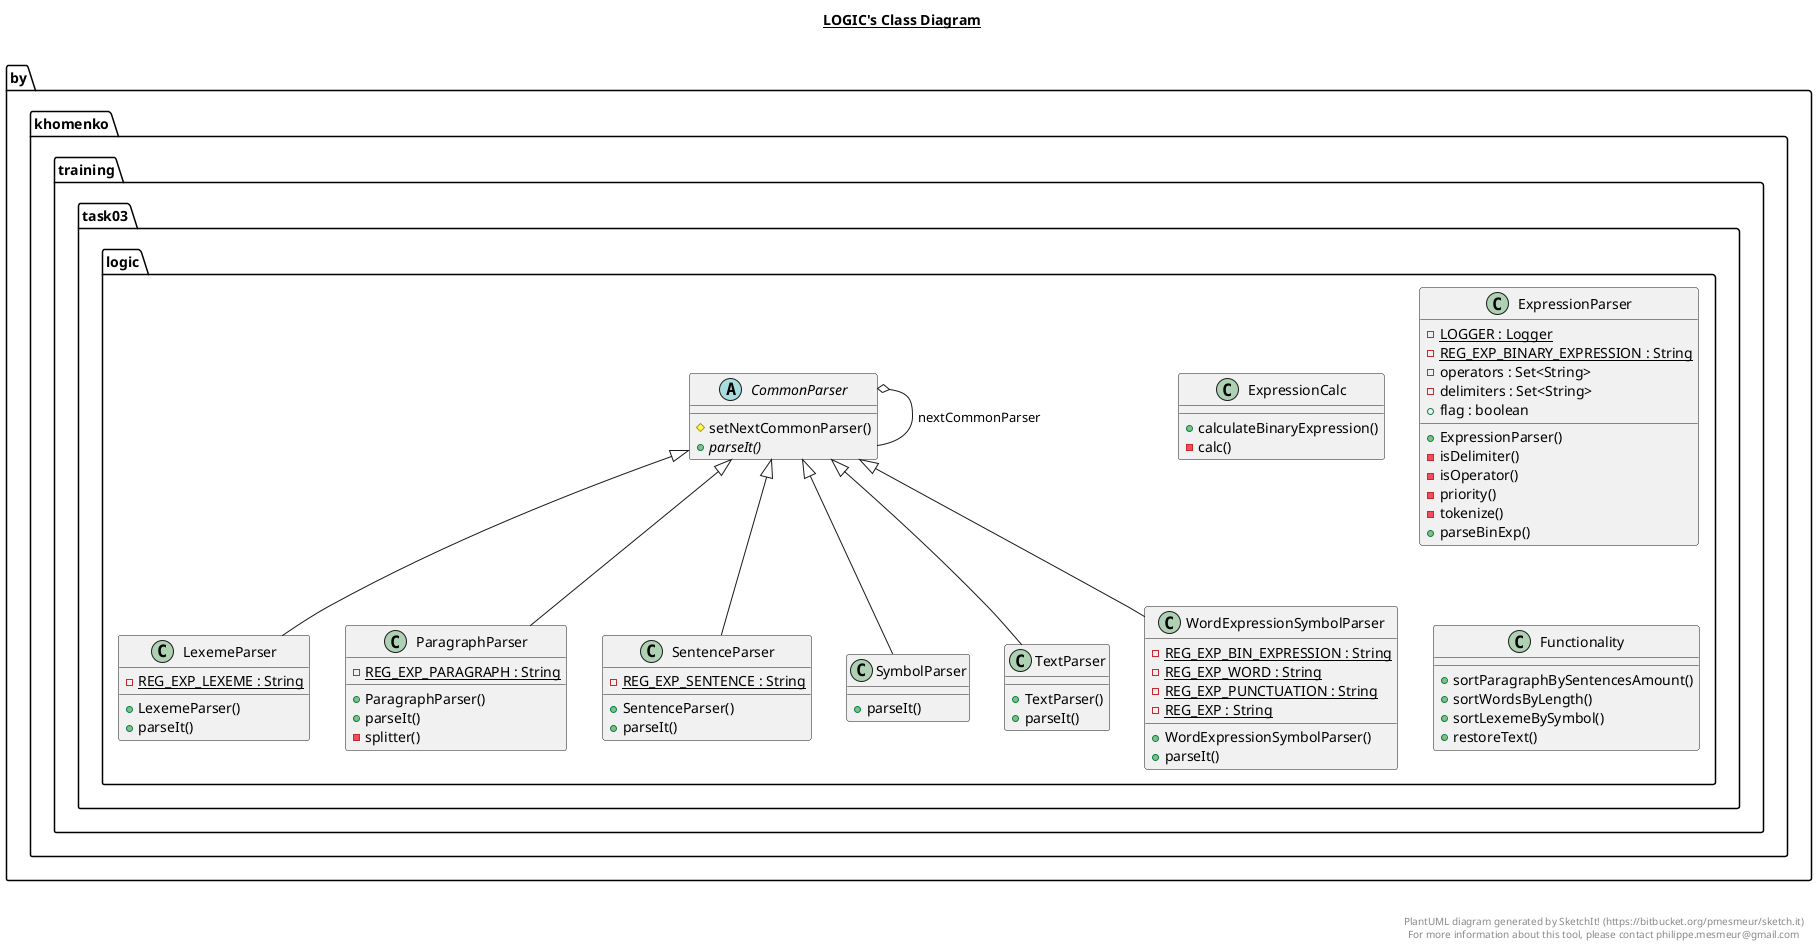 @startuml

title __LOGIC's Class Diagram__\n

  package by.khomenko.training.task03 {
    package by.khomenko.training.task03.logic {
      abstract class CommonParser {
          # setNextCommonParser()
          {abstract} + parseIt()
      }
    }
  }
  

  package by.khomenko.training.task03 {
    package by.khomenko.training.task03.logic {
      class ExpressionCalc {
          + calculateBinaryExpression()
          - calc()
      }
    }
  }
  

  package by.khomenko.training.task03 {
    package by.khomenko.training.task03.logic {
      class ExpressionParser {
          {static} - LOGGER : Logger
          {static} - REG_EXP_BINARY_EXPRESSION : String
          - operators : Set<String>
          - delimiters : Set<String>
          + flag : boolean
          + ExpressionParser()
          - isDelimiter()
          - isOperator()
          - priority()
          - tokenize()
          + parseBinExp()
      }
    }
  }
  

  package by.khomenko.training.task03 {
    package by.khomenko.training.task03.logic {
      class Functionality {
          + sortParagraphBySentencesAmount()
          + sortWordsByLength()
          + sortLexemeBySymbol()
          + restoreText()
      }
    }
  }
  

  package by.khomenko.training.task03 {
    package by.khomenko.training.task03.logic {
      class LexemeParser {
          {static} - REG_EXP_LEXEME : String
          + LexemeParser()
          + parseIt()
      }
    }
  }
  

  package by.khomenko.training.task03 {
    package by.khomenko.training.task03.logic {
      class ParagraphParser {
          {static} - REG_EXP_PARAGRAPH : String
          + ParagraphParser()
          + parseIt()
          - splitter()
      }
    }
  }
  

  package by.khomenko.training.task03 {
    package by.khomenko.training.task03.logic {
      class SentenceParser {
          {static} - REG_EXP_SENTENCE : String
          + SentenceParser()
          + parseIt()
      }
    }
  }
  

  package by.khomenko.training.task03 {
    package by.khomenko.training.task03.logic {
      class SymbolParser {
          + parseIt()
      }
    }
  }
  

  package by.khomenko.training.task03 {
    package by.khomenko.training.task03.logic {
      class TextParser {
          + TextParser()
          + parseIt()
      }
    }
  }
  

  package by.khomenko.training.task03 {
    package by.khomenko.training.task03.logic {
      class WordExpressionSymbolParser {
          {static} - REG_EXP_BIN_EXPRESSION : String
          {static} - REG_EXP_WORD : String
          {static} - REG_EXP_PUNCTUATION : String
          {static} - REG_EXP : String
          + WordExpressionSymbolParser()
          + parseIt()
      }
    }
  }
  

  CommonParser o-- CommonParser : nextCommonParser
  LexemeParser -up-|> CommonParser
  ParagraphParser -up-|> CommonParser
  SentenceParser -up-|> CommonParser
  SymbolParser -up-|> CommonParser
  TextParser -up-|> CommonParser
  WordExpressionSymbolParser -up-|> CommonParser


right footer


PlantUML diagram generated by SketchIt! (https://bitbucket.org/pmesmeur/sketch.it)
For more information about this tool, please contact philippe.mesmeur@gmail.com
endfooter

@enduml
